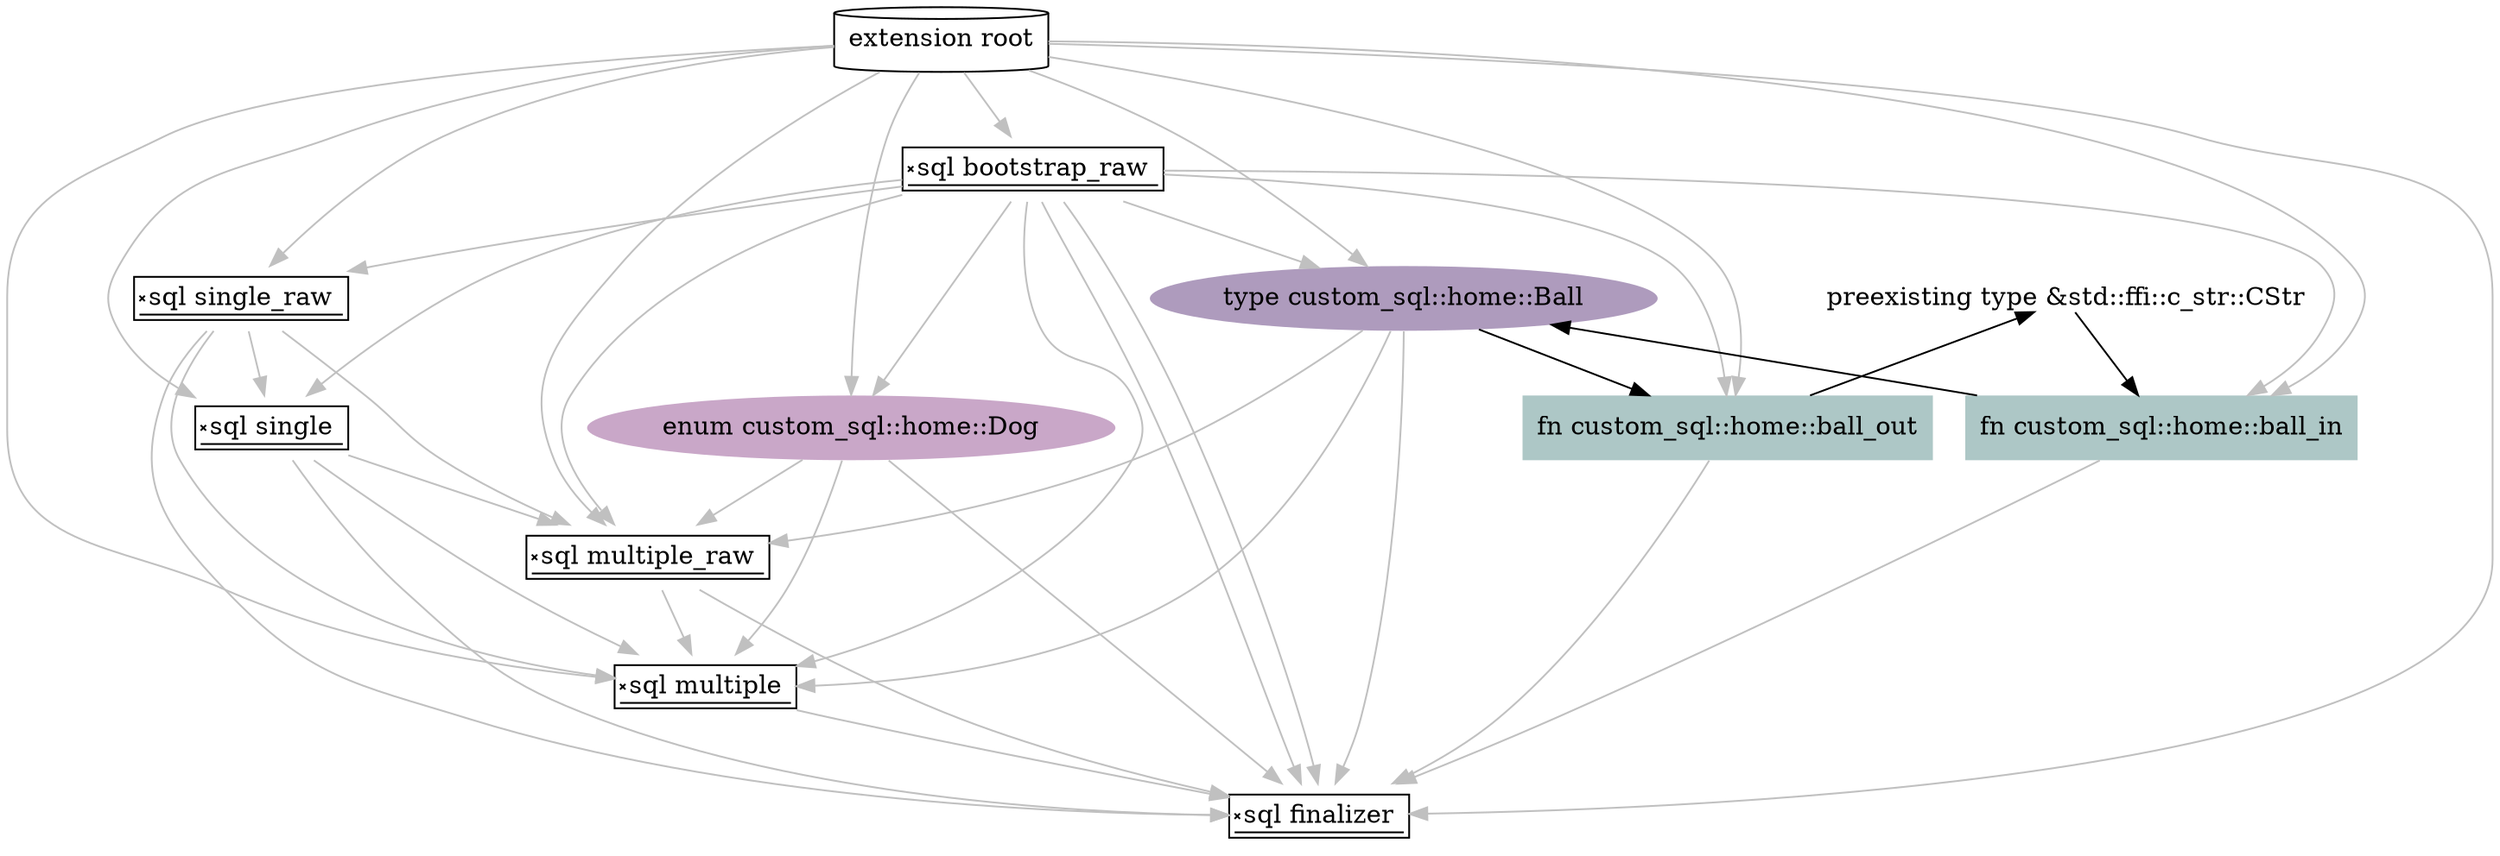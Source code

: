 digraph {
    0 [ label = "extension root", shape = "cylinder"]
    1 [ label = "sql single_raw", weight = 3, shape = "signature"]
    2 [ label = "sql single", weight = 3, shape = "signature"]
    3 [ label = "sql bootstrap_raw", weight = 3, shape = "signature"]
    4 [ label = "sql multiple_raw", weight = 3, shape = "signature"]
    5 [ label = "sql finalizer", weight = 3, shape = "signature"]
    6 [ label = "sql multiple", weight = 3, shape = "signature"]
    7 [ label = "enum custom_sql::home::Dog", penwidth = 0, style = "filled", fillcolor = "#C9A7C8", weight = 5, shape = "oval"]
    8 [ label = "type custom_sql::home::Ball", penwidth = 0, style = "filled", fillcolor = "#AE9BBD", weight = 5, shape = "oval"]
    9 [ label = "fn custom_sql::home::ball_in", penwidth = 0, style = "filled", fillcolor = "#ADC7C6", weight = 4, shape = "box"]
    10 [ label = "preexisting type &std::ffi::c_str::CStr", shape = "plain"]
    11 [ label = "fn custom_sql::home::ball_out", penwidth = 0, style = "filled", fillcolor = "#ADC7C6", weight = 4, shape = "box"]
    0 -> 3 [ color = "gray"]
    3 -> 5 [ color = "gray"]
    0 -> 4 [ color = "gray"]
    3 -> 4 [ color = "gray"]
    4 -> 5 [ color = "gray"]
    0 -> 6 [ color = "gray"]
    3 -> 6 [ color = "gray"]
    6 -> 5 [ color = "gray"]
    0 -> 1 [ color = "gray"]
    3 -> 1 [ color = "gray"]
    1 -> 5 [ color = "gray"]
    0 -> 5 [ color = "gray"]
    3 -> 5 [ color = "gray"]
    0 -> 2 [ color = "gray"]
    3 -> 2 [ color = "gray"]
    2 -> 5 [ color = "gray"]
    0 -> 7 [ color = "gray"]
    3 -> 7 [ color = "gray"]
    7 -> 5 [ color = "gray"]
    0 -> 8 [ color = "gray"]
    3 -> 8 [ color = "gray"]
    8 -> 5 [ color = "gray"]
    0 -> 9 [ color = "gray"]
    3 -> 9 [ color = "gray"]
    9 -> 5 [ color = "gray"]
    0 -> 11 [ color = "gray"]
    3 -> 11 [ color = "gray"]
    11 -> 5 [ color = "gray"]
    7 -> 4 [ color = "gray"]
    8 -> 4 [ color = "gray"]
    1 -> 4 [ color = "gray"]
    2 -> 4 [ color = "gray"]
    7 -> 6 [ color = "gray"]
    8 -> 6 [ color = "gray"]
    1 -> 6 [ color = "gray"]
    2 -> 6 [ color = "gray"]
    4 -> 6 [ color = "gray"]
    1 -> 2 [ color = "gray"]
    10 -> 9 [ color = "black"]
    8 -> 9 [ dir = "back", color = "black"]
    8 -> 11 [ color = "black"]
    10 -> 11 [ dir = "back", color = "black"]
}
